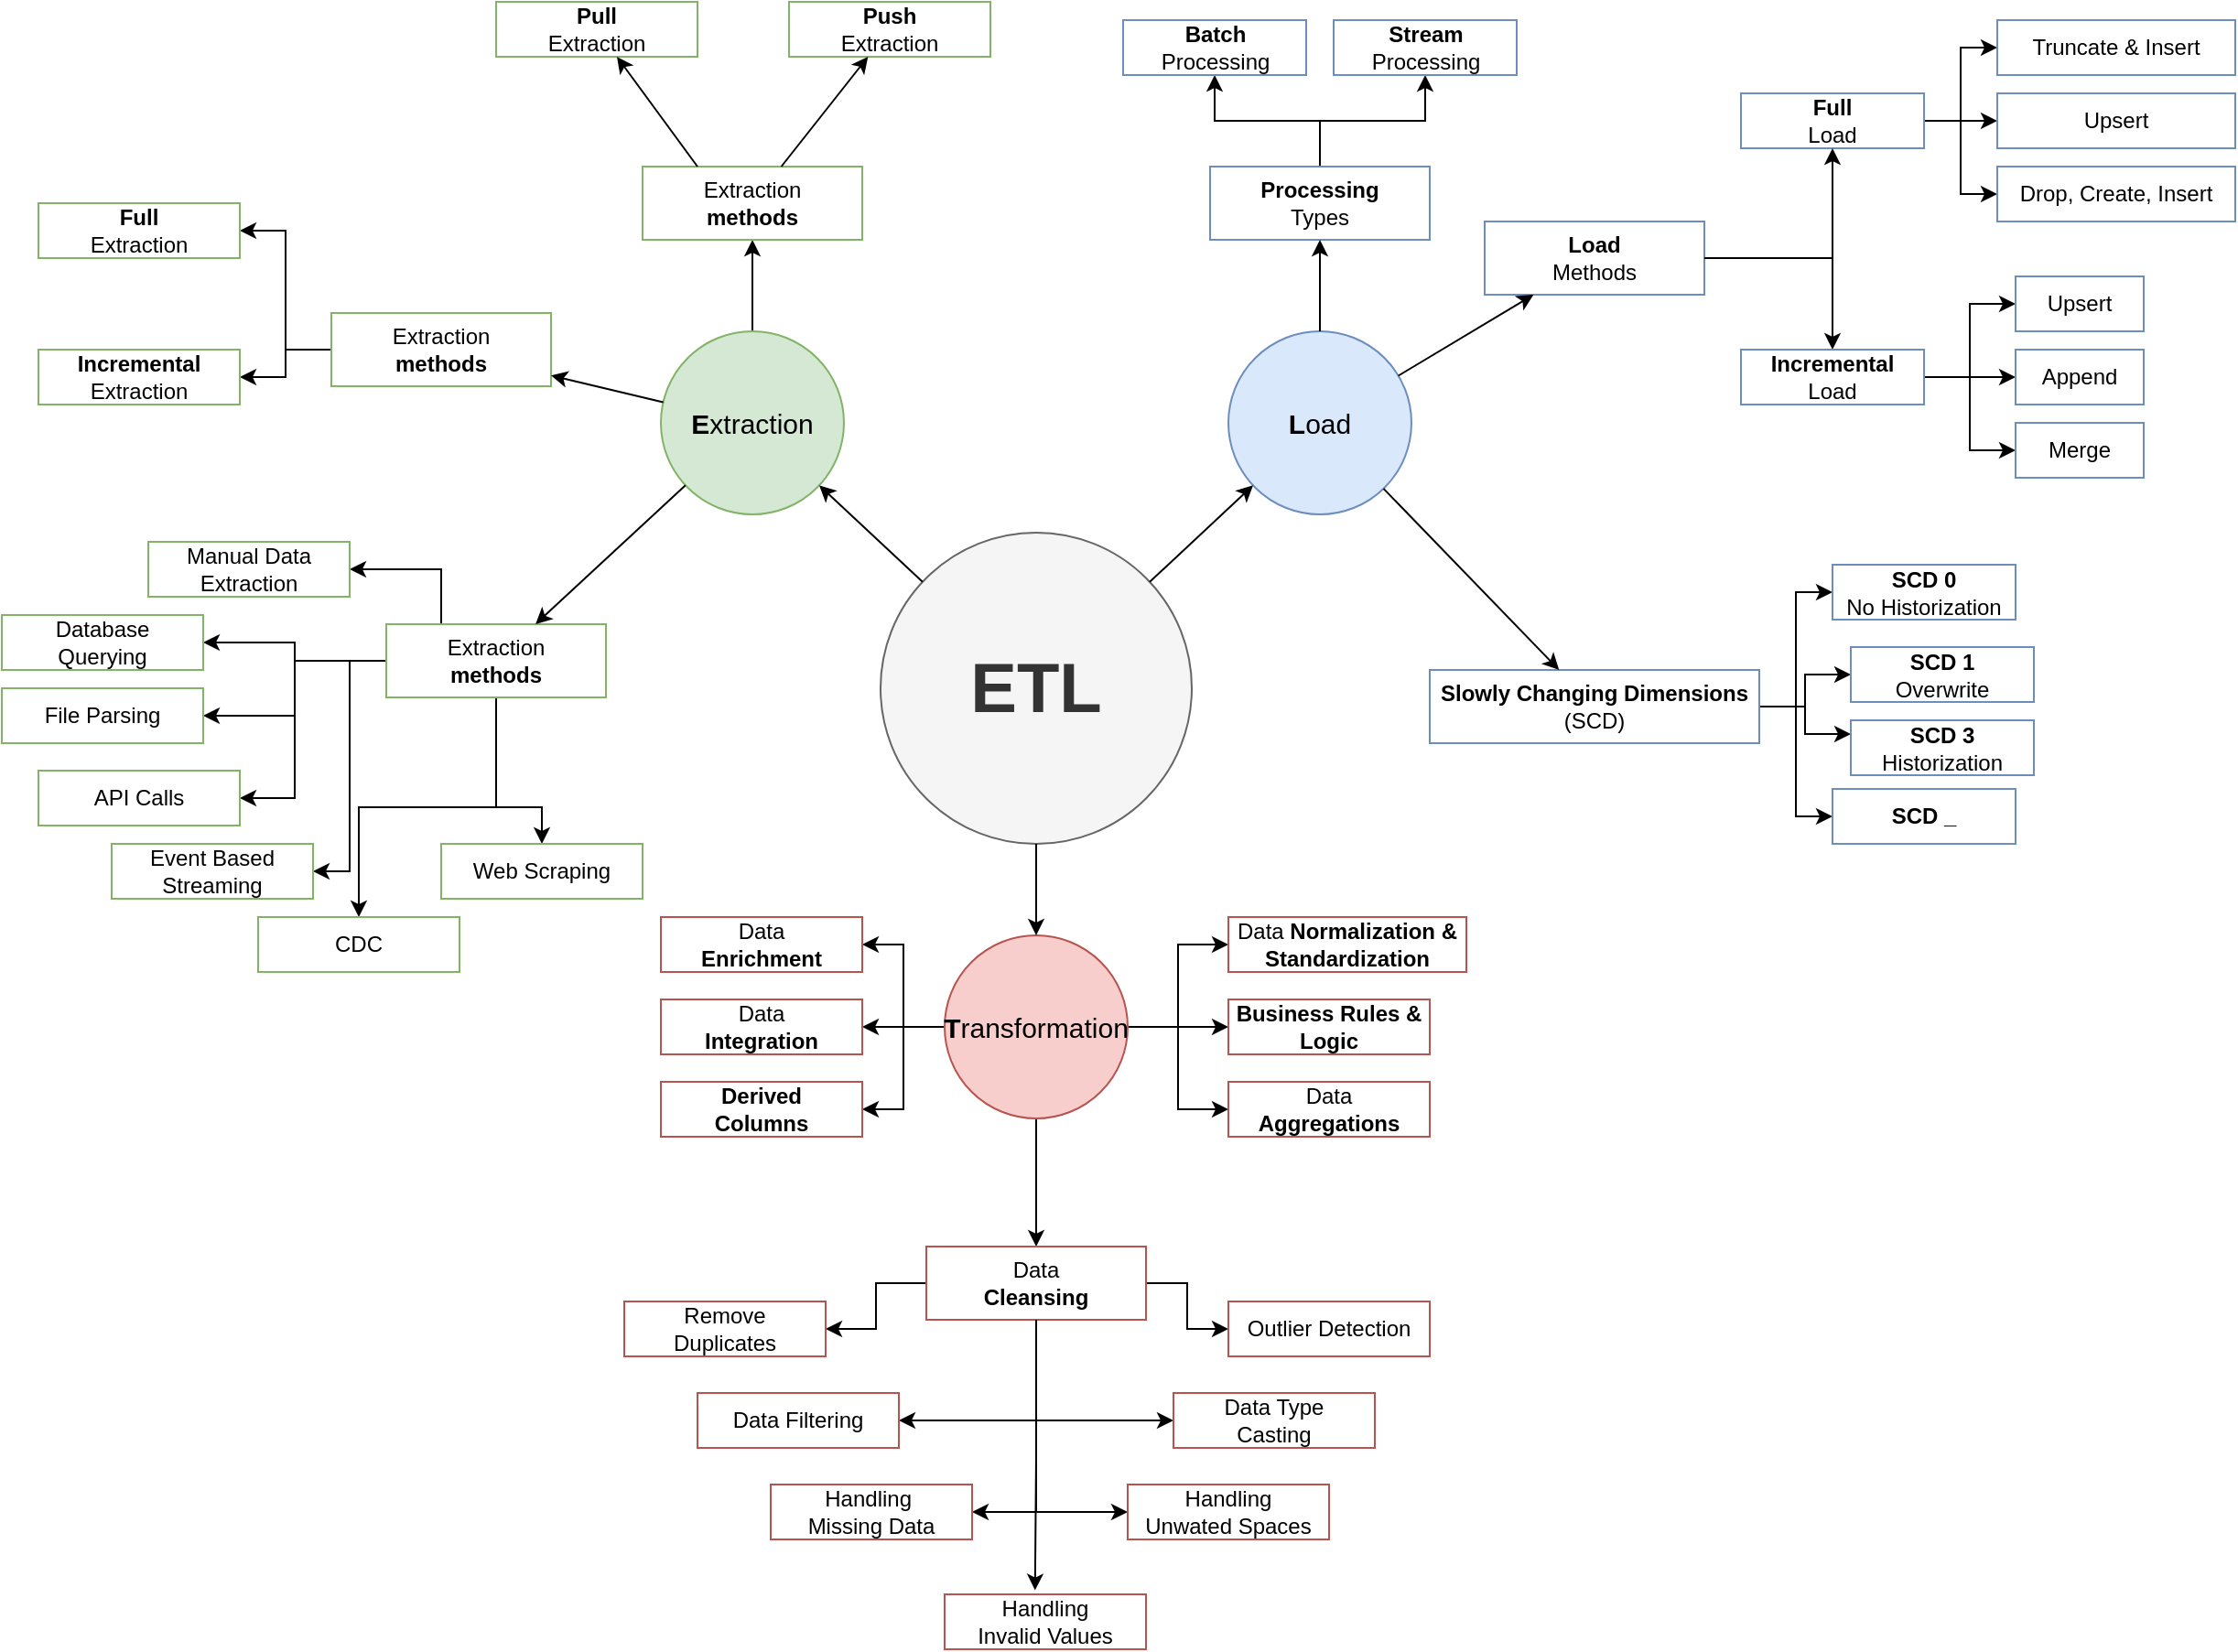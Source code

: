 <mxfile version="27.0.9">
  <diagram name="Page-1" id="vO2UfA8msevBTU9LR57p">
    <mxGraphModel dx="1888" dy="786" grid="1" gridSize="10" guides="1" tooltips="1" connect="1" arrows="1" fold="1" page="1" pageScale="1" pageWidth="850" pageHeight="1100" math="0" shadow="0">
      <root>
        <mxCell id="0" />
        <mxCell id="1" parent="0" />
        <mxCell id="XR7aPpYDGS7M4t7vBmlJ-1" value="&lt;b&gt;&lt;font style=&quot;font-size: 38px;&quot;&gt;ETL&lt;/font&gt;&lt;/b&gt;" style="ellipse;whiteSpace=wrap;html=1;aspect=fixed;fillColor=#f5f5f5;fontColor=#333333;strokeColor=#666666;" vertex="1" parent="1">
          <mxGeometry x="340" y="300" width="170" height="170" as="geometry" />
        </mxCell>
        <mxCell id="XR7aPpYDGS7M4t7vBmlJ-54" style="edgeStyle=orthogonalEdgeStyle;rounded=0;orthogonalLoop=1;jettySize=auto;html=1;entryX=0.5;entryY=1;entryDx=0;entryDy=0;" edge="1" parent="1" source="XR7aPpYDGS7M4t7vBmlJ-2" target="XR7aPpYDGS7M4t7vBmlJ-5">
          <mxGeometry relative="1" as="geometry" />
        </mxCell>
        <mxCell id="XR7aPpYDGS7M4t7vBmlJ-2" value="&lt;font style=&quot;font-size: 15px;&quot;&gt;&lt;b&gt;E&lt;/b&gt;xtraction&lt;/font&gt;" style="ellipse;whiteSpace=wrap;html=1;aspect=fixed;fillColor=#d5e8d4;strokeColor=#82b366;" vertex="1" parent="1">
          <mxGeometry x="220" y="190" width="100" height="100" as="geometry" />
        </mxCell>
        <mxCell id="XR7aPpYDGS7M4t7vBmlJ-3" value="&lt;span style=&quot;font-size: 15px;&quot;&gt;&lt;b&gt;L&lt;/b&gt;oad&lt;/span&gt;" style="ellipse;whiteSpace=wrap;html=1;aspect=fixed;fillColor=#dae8fc;strokeColor=#6c8ebf;" vertex="1" parent="1">
          <mxGeometry x="530" y="190" width="100" height="100" as="geometry" />
        </mxCell>
        <mxCell id="XR7aPpYDGS7M4t7vBmlJ-63" style="edgeStyle=orthogonalEdgeStyle;rounded=0;orthogonalLoop=1;jettySize=auto;html=1;exitX=0.5;exitY=1;exitDx=0;exitDy=0;" edge="1" parent="1" source="XR7aPpYDGS7M4t7vBmlJ-4" target="XR7aPpYDGS7M4t7vBmlJ-20">
          <mxGeometry relative="1" as="geometry" />
        </mxCell>
        <mxCell id="XR7aPpYDGS7M4t7vBmlJ-77" style="edgeStyle=orthogonalEdgeStyle;rounded=0;orthogonalLoop=1;jettySize=auto;html=1;" edge="1" parent="1" source="XR7aPpYDGS7M4t7vBmlJ-4" target="XR7aPpYDGS7M4t7vBmlJ-21">
          <mxGeometry relative="1" as="geometry" />
        </mxCell>
        <mxCell id="XR7aPpYDGS7M4t7vBmlJ-78" style="edgeStyle=orthogonalEdgeStyle;rounded=0;orthogonalLoop=1;jettySize=auto;html=1;" edge="1" parent="1" source="XR7aPpYDGS7M4t7vBmlJ-4" target="XR7aPpYDGS7M4t7vBmlJ-22">
          <mxGeometry relative="1" as="geometry" />
        </mxCell>
        <mxCell id="XR7aPpYDGS7M4t7vBmlJ-79" style="edgeStyle=orthogonalEdgeStyle;rounded=0;orthogonalLoop=1;jettySize=auto;html=1;" edge="1" parent="1" source="XR7aPpYDGS7M4t7vBmlJ-4" target="XR7aPpYDGS7M4t7vBmlJ-23">
          <mxGeometry relative="1" as="geometry" />
        </mxCell>
        <mxCell id="XR7aPpYDGS7M4t7vBmlJ-80" style="edgeStyle=orthogonalEdgeStyle;rounded=0;orthogonalLoop=1;jettySize=auto;html=1;" edge="1" parent="1" source="XR7aPpYDGS7M4t7vBmlJ-4" target="XR7aPpYDGS7M4t7vBmlJ-24">
          <mxGeometry relative="1" as="geometry" />
        </mxCell>
        <mxCell id="XR7aPpYDGS7M4t7vBmlJ-81" style="edgeStyle=orthogonalEdgeStyle;rounded=0;orthogonalLoop=1;jettySize=auto;html=1;entryX=0;entryY=0.5;entryDx=0;entryDy=0;" edge="1" parent="1" source="XR7aPpYDGS7M4t7vBmlJ-4" target="XR7aPpYDGS7M4t7vBmlJ-25">
          <mxGeometry relative="1" as="geometry" />
        </mxCell>
        <mxCell id="XR7aPpYDGS7M4t7vBmlJ-82" style="edgeStyle=orthogonalEdgeStyle;rounded=0;orthogonalLoop=1;jettySize=auto;html=1;" edge="1" parent="1" source="XR7aPpYDGS7M4t7vBmlJ-4" target="XR7aPpYDGS7M4t7vBmlJ-26">
          <mxGeometry relative="1" as="geometry" />
        </mxCell>
        <mxCell id="XR7aPpYDGS7M4t7vBmlJ-4" value="&lt;span style=&quot;font-size: 15px;&quot;&gt;&lt;b&gt;T&lt;/b&gt;ransformation&lt;/span&gt;" style="ellipse;whiteSpace=wrap;html=1;aspect=fixed;fillColor=#f8cecc;strokeColor=#b85450;" vertex="1" parent="1">
          <mxGeometry x="375" y="520" width="100" height="100" as="geometry" />
        </mxCell>
        <mxCell id="XR7aPpYDGS7M4t7vBmlJ-5" value="Extraction&lt;div&gt;&lt;b&gt;methods&lt;/b&gt;&lt;/div&gt;" style="rounded=0;whiteSpace=wrap;html=1;fillColor=none;strokeColor=#82b366;" vertex="1" parent="1">
          <mxGeometry x="210" y="100" width="120" height="40" as="geometry" />
        </mxCell>
        <mxCell id="XR7aPpYDGS7M4t7vBmlJ-7" value="&lt;b&gt;Pull&lt;/b&gt;&lt;br&gt;&lt;div&gt;Extraction&lt;/div&gt;" style="rounded=0;whiteSpace=wrap;html=1;fillColor=none;strokeColor=#82b366;" vertex="1" parent="1">
          <mxGeometry x="130" y="10" width="110" height="30" as="geometry" />
        </mxCell>
        <mxCell id="XR7aPpYDGS7M4t7vBmlJ-8" value="&lt;b&gt;Push&lt;/b&gt;&lt;div&gt;Extraction&lt;/div&gt;" style="rounded=0;whiteSpace=wrap;html=1;fillColor=none;strokeColor=#82b366;" vertex="1" parent="1">
          <mxGeometry x="290" y="10" width="110" height="30" as="geometry" />
        </mxCell>
        <mxCell id="XR7aPpYDGS7M4t7vBmlJ-65" style="edgeStyle=orthogonalEdgeStyle;rounded=0;orthogonalLoop=1;jettySize=auto;html=1;entryX=1;entryY=0.5;entryDx=0;entryDy=0;" edge="1" parent="1" source="XR7aPpYDGS7M4t7vBmlJ-9" target="XR7aPpYDGS7M4t7vBmlJ-11">
          <mxGeometry relative="1" as="geometry" />
        </mxCell>
        <mxCell id="XR7aPpYDGS7M4t7vBmlJ-66" style="edgeStyle=orthogonalEdgeStyle;rounded=0;orthogonalLoop=1;jettySize=auto;html=1;" edge="1" parent="1" source="XR7aPpYDGS7M4t7vBmlJ-9" target="XR7aPpYDGS7M4t7vBmlJ-12">
          <mxGeometry relative="1" as="geometry" />
        </mxCell>
        <mxCell id="XR7aPpYDGS7M4t7vBmlJ-9" value="Extraction&lt;div&gt;&lt;b&gt;methods&lt;/b&gt;&lt;/div&gt;" style="rounded=0;whiteSpace=wrap;html=1;fillColor=none;strokeColor=#82b366;" vertex="1" parent="1">
          <mxGeometry x="40" y="180" width="120" height="40" as="geometry" />
        </mxCell>
        <mxCell id="XR7aPpYDGS7M4t7vBmlJ-69" style="edgeStyle=orthogonalEdgeStyle;rounded=0;orthogonalLoop=1;jettySize=auto;html=1;exitX=0.25;exitY=0;exitDx=0;exitDy=0;entryX=1;entryY=0.5;entryDx=0;entryDy=0;" edge="1" parent="1" source="XR7aPpYDGS7M4t7vBmlJ-10" target="XR7aPpYDGS7M4t7vBmlJ-13">
          <mxGeometry relative="1" as="geometry" />
        </mxCell>
        <mxCell id="XR7aPpYDGS7M4t7vBmlJ-71" style="edgeStyle=orthogonalEdgeStyle;rounded=0;orthogonalLoop=1;jettySize=auto;html=1;" edge="1" parent="1" source="XR7aPpYDGS7M4t7vBmlJ-10" target="XR7aPpYDGS7M4t7vBmlJ-14">
          <mxGeometry relative="1" as="geometry" />
        </mxCell>
        <mxCell id="XR7aPpYDGS7M4t7vBmlJ-72" style="edgeStyle=orthogonalEdgeStyle;rounded=0;orthogonalLoop=1;jettySize=auto;html=1;entryX=1;entryY=0.5;entryDx=0;entryDy=0;" edge="1" parent="1" source="XR7aPpYDGS7M4t7vBmlJ-10" target="XR7aPpYDGS7M4t7vBmlJ-15">
          <mxGeometry relative="1" as="geometry" />
        </mxCell>
        <mxCell id="XR7aPpYDGS7M4t7vBmlJ-73" style="edgeStyle=orthogonalEdgeStyle;rounded=0;orthogonalLoop=1;jettySize=auto;html=1;entryX=1;entryY=0.5;entryDx=0;entryDy=0;" edge="1" parent="1" source="XR7aPpYDGS7M4t7vBmlJ-10" target="XR7aPpYDGS7M4t7vBmlJ-16">
          <mxGeometry relative="1" as="geometry">
            <Array as="points">
              <mxPoint x="20" y="370" />
              <mxPoint x="20" y="445" />
            </Array>
          </mxGeometry>
        </mxCell>
        <mxCell id="XR7aPpYDGS7M4t7vBmlJ-74" style="edgeStyle=orthogonalEdgeStyle;rounded=0;orthogonalLoop=1;jettySize=auto;html=1;entryX=1;entryY=0.5;entryDx=0;entryDy=0;" edge="1" parent="1" source="XR7aPpYDGS7M4t7vBmlJ-10" target="XR7aPpYDGS7M4t7vBmlJ-17">
          <mxGeometry relative="1" as="geometry" />
        </mxCell>
        <mxCell id="XR7aPpYDGS7M4t7vBmlJ-75" style="edgeStyle=orthogonalEdgeStyle;rounded=0;orthogonalLoop=1;jettySize=auto;html=1;" edge="1" parent="1" source="XR7aPpYDGS7M4t7vBmlJ-10" target="XR7aPpYDGS7M4t7vBmlJ-18">
          <mxGeometry relative="1" as="geometry" />
        </mxCell>
        <mxCell id="XR7aPpYDGS7M4t7vBmlJ-76" style="edgeStyle=orthogonalEdgeStyle;rounded=0;orthogonalLoop=1;jettySize=auto;html=1;" edge="1" parent="1" source="XR7aPpYDGS7M4t7vBmlJ-10" target="XR7aPpYDGS7M4t7vBmlJ-19">
          <mxGeometry relative="1" as="geometry">
            <Array as="points">
              <mxPoint x="130" y="450" />
              <mxPoint x="155" y="450" />
            </Array>
          </mxGeometry>
        </mxCell>
        <mxCell id="XR7aPpYDGS7M4t7vBmlJ-10" value="Extraction&lt;div&gt;&lt;b&gt;methods&lt;/b&gt;&lt;/div&gt;" style="rounded=0;whiteSpace=wrap;html=1;fillColor=none;strokeColor=#82b366;" vertex="1" parent="1">
          <mxGeometry x="70" y="350" width="120" height="40" as="geometry" />
        </mxCell>
        <mxCell id="XR7aPpYDGS7M4t7vBmlJ-11" value="&lt;b&gt;Full&lt;/b&gt;&lt;br&gt;&lt;div&gt;Extraction&lt;/div&gt;" style="rounded=0;whiteSpace=wrap;html=1;fillColor=none;strokeColor=#82b366;" vertex="1" parent="1">
          <mxGeometry x="-120" y="120" width="110" height="30" as="geometry" />
        </mxCell>
        <mxCell id="XR7aPpYDGS7M4t7vBmlJ-12" value="&lt;b&gt;Incremental&lt;/b&gt;&lt;br&gt;&lt;div&gt;Extraction&lt;/div&gt;" style="rounded=0;whiteSpace=wrap;html=1;fillColor=none;strokeColor=#82b366;" vertex="1" parent="1">
          <mxGeometry x="-120" y="200" width="110" height="30" as="geometry" />
        </mxCell>
        <mxCell id="XR7aPpYDGS7M4t7vBmlJ-13" value="Manual Data&lt;div&gt;Extraction&lt;/div&gt;" style="rounded=0;whiteSpace=wrap;html=1;fillColor=none;strokeColor=#82b366;" vertex="1" parent="1">
          <mxGeometry x="-60" y="305" width="110" height="30" as="geometry" />
        </mxCell>
        <mxCell id="XR7aPpYDGS7M4t7vBmlJ-14" value="Database&lt;div&gt;Querying&lt;/div&gt;" style="rounded=0;whiteSpace=wrap;html=1;fillColor=none;strokeColor=#82b366;" vertex="1" parent="1">
          <mxGeometry x="-140" y="345" width="110" height="30" as="geometry" />
        </mxCell>
        <mxCell id="XR7aPpYDGS7M4t7vBmlJ-15" value="File Parsing" style="rounded=0;whiteSpace=wrap;html=1;fillColor=none;strokeColor=#82b366;" vertex="1" parent="1">
          <mxGeometry x="-140" y="385" width="110" height="30" as="geometry" />
        </mxCell>
        <mxCell id="XR7aPpYDGS7M4t7vBmlJ-16" value="API Calls" style="rounded=0;whiteSpace=wrap;html=1;fillColor=none;strokeColor=#82b366;" vertex="1" parent="1">
          <mxGeometry x="-120" y="430" width="110" height="30" as="geometry" />
        </mxCell>
        <mxCell id="XR7aPpYDGS7M4t7vBmlJ-17" value="Event Based&lt;div&gt;Streaming&lt;/div&gt;" style="rounded=0;whiteSpace=wrap;html=1;fillColor=none;strokeColor=#82b366;" vertex="1" parent="1">
          <mxGeometry x="-80" y="470" width="110" height="30" as="geometry" />
        </mxCell>
        <mxCell id="XR7aPpYDGS7M4t7vBmlJ-18" value="CDC" style="rounded=0;whiteSpace=wrap;html=1;fillColor=none;strokeColor=#82b366;" vertex="1" parent="1">
          <mxGeometry y="510" width="110" height="30" as="geometry" />
        </mxCell>
        <mxCell id="XR7aPpYDGS7M4t7vBmlJ-19" value="Web Scraping" style="rounded=0;whiteSpace=wrap;html=1;fillColor=none;strokeColor=#82b366;" vertex="1" parent="1">
          <mxGeometry x="100" y="470" width="110" height="30" as="geometry" />
        </mxCell>
        <mxCell id="XR7aPpYDGS7M4t7vBmlJ-83" style="edgeStyle=orthogonalEdgeStyle;rounded=0;orthogonalLoop=1;jettySize=auto;html=1;" edge="1" parent="1" source="XR7aPpYDGS7M4t7vBmlJ-20" target="XR7aPpYDGS7M4t7vBmlJ-27">
          <mxGeometry relative="1" as="geometry" />
        </mxCell>
        <mxCell id="XR7aPpYDGS7M4t7vBmlJ-84" style="edgeStyle=orthogonalEdgeStyle;rounded=0;orthogonalLoop=1;jettySize=auto;html=1;" edge="1" parent="1" source="XR7aPpYDGS7M4t7vBmlJ-20" target="XR7aPpYDGS7M4t7vBmlJ-33">
          <mxGeometry relative="1" as="geometry" />
        </mxCell>
        <mxCell id="XR7aPpYDGS7M4t7vBmlJ-85" style="edgeStyle=orthogonalEdgeStyle;rounded=0;orthogonalLoop=1;jettySize=auto;html=1;entryX=1;entryY=0.5;entryDx=0;entryDy=0;" edge="1" parent="1" source="XR7aPpYDGS7M4t7vBmlJ-20" target="XR7aPpYDGS7M4t7vBmlJ-28">
          <mxGeometry relative="1" as="geometry">
            <Array as="points">
              <mxPoint x="425" y="785" />
            </Array>
          </mxGeometry>
        </mxCell>
        <mxCell id="XR7aPpYDGS7M4t7vBmlJ-86" style="edgeStyle=orthogonalEdgeStyle;rounded=0;orthogonalLoop=1;jettySize=auto;html=1;entryX=1;entryY=0.5;entryDx=0;entryDy=0;" edge="1" parent="1" source="XR7aPpYDGS7M4t7vBmlJ-20" target="XR7aPpYDGS7M4t7vBmlJ-29">
          <mxGeometry relative="1" as="geometry" />
        </mxCell>
        <mxCell id="XR7aPpYDGS7M4t7vBmlJ-88" style="edgeStyle=orthogonalEdgeStyle;rounded=0;orthogonalLoop=1;jettySize=auto;html=1;entryX=0;entryY=0.5;entryDx=0;entryDy=0;" edge="1" parent="1" source="XR7aPpYDGS7M4t7vBmlJ-20" target="XR7aPpYDGS7M4t7vBmlJ-31">
          <mxGeometry relative="1" as="geometry" />
        </mxCell>
        <mxCell id="XR7aPpYDGS7M4t7vBmlJ-89" style="edgeStyle=orthogonalEdgeStyle;rounded=0;orthogonalLoop=1;jettySize=auto;html=1;entryX=0;entryY=0.5;entryDx=0;entryDy=0;" edge="1" parent="1" source="XR7aPpYDGS7M4t7vBmlJ-20" target="XR7aPpYDGS7M4t7vBmlJ-32">
          <mxGeometry relative="1" as="geometry">
            <Array as="points">
              <mxPoint x="425" y="785" />
            </Array>
          </mxGeometry>
        </mxCell>
        <mxCell id="XR7aPpYDGS7M4t7vBmlJ-20" value="Data&lt;div&gt;&lt;b&gt;Cleansing&lt;/b&gt;&lt;/div&gt;" style="rounded=0;whiteSpace=wrap;html=1;fillColor=none;strokeColor=#b85450;" vertex="1" parent="1">
          <mxGeometry x="365" y="690" width="120" height="40" as="geometry" />
        </mxCell>
        <mxCell id="XR7aPpYDGS7M4t7vBmlJ-21" value="Data&lt;div&gt;&lt;b&gt;Enrichment&lt;/b&gt;&lt;/div&gt;" style="rounded=0;whiteSpace=wrap;html=1;fillColor=none;strokeColor=#b85450;" vertex="1" parent="1">
          <mxGeometry x="220" y="510" width="110" height="30" as="geometry" />
        </mxCell>
        <mxCell id="XR7aPpYDGS7M4t7vBmlJ-22" value="Data&lt;div&gt;&lt;b&gt;Integration&lt;/b&gt;&lt;/div&gt;" style="rounded=0;whiteSpace=wrap;html=1;fillColor=none;strokeColor=#b85450;" vertex="1" parent="1">
          <mxGeometry x="220" y="555" width="110" height="30" as="geometry" />
        </mxCell>
        <mxCell id="XR7aPpYDGS7M4t7vBmlJ-23" value="&lt;b&gt;Derived&lt;/b&gt;&lt;div&gt;&lt;b&gt;Columns&lt;/b&gt;&lt;/div&gt;" style="rounded=0;whiteSpace=wrap;html=1;fillColor=none;strokeColor=#b85450;" vertex="1" parent="1">
          <mxGeometry x="220" y="600" width="110" height="30" as="geometry" />
        </mxCell>
        <mxCell id="XR7aPpYDGS7M4t7vBmlJ-24" value="Data &lt;b&gt;Normalization &amp;amp; Standardization&lt;/b&gt;" style="rounded=0;whiteSpace=wrap;html=1;fillColor=none;strokeColor=#b85450;" vertex="1" parent="1">
          <mxGeometry x="530" y="510" width="130" height="30" as="geometry" />
        </mxCell>
        <mxCell id="XR7aPpYDGS7M4t7vBmlJ-25" value="Business Rules &amp;amp; Logic" style="rounded=0;whiteSpace=wrap;html=1;fillColor=none;strokeColor=#b85450;fontStyle=1" vertex="1" parent="1">
          <mxGeometry x="530" y="555" width="110" height="30" as="geometry" />
        </mxCell>
        <mxCell id="XR7aPpYDGS7M4t7vBmlJ-26" value="Data&lt;div&gt;&lt;b&gt;Aggregations&lt;/b&gt;&lt;/div&gt;" style="rounded=0;whiteSpace=wrap;html=1;fillColor=none;strokeColor=#b85450;" vertex="1" parent="1">
          <mxGeometry x="530" y="600" width="110" height="30" as="geometry" />
        </mxCell>
        <mxCell id="XR7aPpYDGS7M4t7vBmlJ-27" value="Remove&lt;div&gt;Duplicates&lt;/div&gt;" style="rounded=0;whiteSpace=wrap;html=1;fillColor=none;strokeColor=#b85450;" vertex="1" parent="1">
          <mxGeometry x="200" y="720" width="110" height="30" as="geometry" />
        </mxCell>
        <mxCell id="XR7aPpYDGS7M4t7vBmlJ-28" value="Data Filtering" style="rounded=0;whiteSpace=wrap;html=1;fillColor=none;strokeColor=#b85450;" vertex="1" parent="1">
          <mxGeometry x="240" y="770" width="110" height="30" as="geometry" />
        </mxCell>
        <mxCell id="XR7aPpYDGS7M4t7vBmlJ-29" value="Handling&amp;nbsp;&lt;div&gt;Missing Data&lt;/div&gt;" style="rounded=0;whiteSpace=wrap;html=1;fillColor=none;strokeColor=#b85450;" vertex="1" parent="1">
          <mxGeometry x="280" y="820" width="110" height="30" as="geometry" />
        </mxCell>
        <mxCell id="XR7aPpYDGS7M4t7vBmlJ-30" value="Handling&lt;div&gt;Invalid Values&lt;/div&gt;" style="rounded=0;whiteSpace=wrap;html=1;fillColor=none;strokeColor=#b85450;" vertex="1" parent="1">
          <mxGeometry x="375" y="880" width="110" height="30" as="geometry" />
        </mxCell>
        <mxCell id="XR7aPpYDGS7M4t7vBmlJ-31" value="Handling&lt;div&gt;Unwated Spaces&lt;/div&gt;" style="rounded=0;whiteSpace=wrap;html=1;fillColor=none;strokeColor=#b85450;" vertex="1" parent="1">
          <mxGeometry x="475" y="820" width="110" height="30" as="geometry" />
        </mxCell>
        <mxCell id="XR7aPpYDGS7M4t7vBmlJ-32" value="Data Type&lt;div&gt;Casting&lt;/div&gt;" style="rounded=0;whiteSpace=wrap;html=1;fillColor=none;strokeColor=#b85450;" vertex="1" parent="1">
          <mxGeometry x="500" y="770" width="110" height="30" as="geometry" />
        </mxCell>
        <mxCell id="XR7aPpYDGS7M4t7vBmlJ-33" value="Outlier Detection" style="rounded=0;whiteSpace=wrap;html=1;fillColor=none;strokeColor=#b85450;" vertex="1" parent="1">
          <mxGeometry x="530" y="720" width="110" height="30" as="geometry" />
        </mxCell>
        <mxCell id="XR7aPpYDGS7M4t7vBmlJ-93" style="edgeStyle=orthogonalEdgeStyle;rounded=0;orthogonalLoop=1;jettySize=auto;html=1;" edge="1" parent="1" source="XR7aPpYDGS7M4t7vBmlJ-34" target="XR7aPpYDGS7M4t7vBmlJ-37">
          <mxGeometry relative="1" as="geometry" />
        </mxCell>
        <mxCell id="XR7aPpYDGS7M4t7vBmlJ-94" style="edgeStyle=orthogonalEdgeStyle;rounded=0;orthogonalLoop=1;jettySize=auto;html=1;" edge="1" parent="1" source="XR7aPpYDGS7M4t7vBmlJ-34" target="XR7aPpYDGS7M4t7vBmlJ-38">
          <mxGeometry relative="1" as="geometry" />
        </mxCell>
        <mxCell id="XR7aPpYDGS7M4t7vBmlJ-34" value="&lt;b&gt;Processing&lt;/b&gt;&lt;div&gt;Types&lt;/div&gt;" style="rounded=0;whiteSpace=wrap;html=1;fillColor=none;strokeColor=#6c8ebf;" vertex="1" parent="1">
          <mxGeometry x="520" y="100" width="120" height="40" as="geometry" />
        </mxCell>
        <mxCell id="XR7aPpYDGS7M4t7vBmlJ-96" style="edgeStyle=orthogonalEdgeStyle;rounded=0;orthogonalLoop=1;jettySize=auto;html=1;" edge="1" parent="1" source="XR7aPpYDGS7M4t7vBmlJ-35" target="XR7aPpYDGS7M4t7vBmlJ-40">
          <mxGeometry relative="1" as="geometry" />
        </mxCell>
        <mxCell id="XR7aPpYDGS7M4t7vBmlJ-35" value="&lt;b&gt;Load&lt;/b&gt;&lt;div&gt;Methods&lt;/div&gt;" style="rounded=0;whiteSpace=wrap;html=1;fillColor=none;strokeColor=#6c8ebf;" vertex="1" parent="1">
          <mxGeometry x="670" y="130" width="120" height="40" as="geometry" />
        </mxCell>
        <mxCell id="XR7aPpYDGS7M4t7vBmlJ-107" style="edgeStyle=orthogonalEdgeStyle;rounded=0;orthogonalLoop=1;jettySize=auto;html=1;entryX=0;entryY=0.5;entryDx=0;entryDy=0;" edge="1" parent="1" source="XR7aPpYDGS7M4t7vBmlJ-36" target="XR7aPpYDGS7M4t7vBmlJ-47">
          <mxGeometry relative="1" as="geometry" />
        </mxCell>
        <mxCell id="XR7aPpYDGS7M4t7vBmlJ-108" style="edgeStyle=orthogonalEdgeStyle;rounded=0;orthogonalLoop=1;jettySize=auto;html=1;" edge="1" parent="1" source="XR7aPpYDGS7M4t7vBmlJ-36" target="XR7aPpYDGS7M4t7vBmlJ-48">
          <mxGeometry relative="1" as="geometry" />
        </mxCell>
        <mxCell id="XR7aPpYDGS7M4t7vBmlJ-109" style="edgeStyle=orthogonalEdgeStyle;rounded=0;orthogonalLoop=1;jettySize=auto;html=1;entryX=0;entryY=0.25;entryDx=0;entryDy=0;" edge="1" parent="1" source="XR7aPpYDGS7M4t7vBmlJ-36" target="XR7aPpYDGS7M4t7vBmlJ-49">
          <mxGeometry relative="1" as="geometry" />
        </mxCell>
        <mxCell id="XR7aPpYDGS7M4t7vBmlJ-110" style="edgeStyle=orthogonalEdgeStyle;rounded=0;orthogonalLoop=1;jettySize=auto;html=1;entryX=0;entryY=0.5;entryDx=0;entryDy=0;" edge="1" parent="1" source="XR7aPpYDGS7M4t7vBmlJ-36" target="XR7aPpYDGS7M4t7vBmlJ-50">
          <mxGeometry relative="1" as="geometry" />
        </mxCell>
        <mxCell id="XR7aPpYDGS7M4t7vBmlJ-36" value="&lt;b&gt;Slowly Changing Dimensions&lt;/b&gt;&lt;div&gt;(SCD)&lt;/div&gt;" style="rounded=0;whiteSpace=wrap;html=1;fillColor=none;strokeColor=#6c8ebf;" vertex="1" parent="1">
          <mxGeometry x="640" y="375" width="180" height="40" as="geometry" />
        </mxCell>
        <mxCell id="XR7aPpYDGS7M4t7vBmlJ-37" value="&lt;b&gt;Batch&lt;/b&gt;&lt;div&gt;Processing&lt;/div&gt;" style="rounded=0;whiteSpace=wrap;html=1;fillColor=none;strokeColor=#6c8ebf;" vertex="1" parent="1">
          <mxGeometry x="472.5" y="20" width="100" height="30" as="geometry" />
        </mxCell>
        <mxCell id="XR7aPpYDGS7M4t7vBmlJ-38" value="&lt;b&gt;Stream&lt;/b&gt;&lt;div&gt;Processing&lt;/div&gt;" style="rounded=0;whiteSpace=wrap;html=1;fillColor=none;strokeColor=#6c8ebf;" vertex="1" parent="1">
          <mxGeometry x="587.5" y="20" width="100" height="30" as="geometry" />
        </mxCell>
        <mxCell id="XR7aPpYDGS7M4t7vBmlJ-97" style="edgeStyle=orthogonalEdgeStyle;rounded=0;orthogonalLoop=1;jettySize=auto;html=1;entryX=0;entryY=0.5;entryDx=0;entryDy=0;" edge="1" parent="1" source="XR7aPpYDGS7M4t7vBmlJ-39" target="XR7aPpYDGS7M4t7vBmlJ-41">
          <mxGeometry relative="1" as="geometry" />
        </mxCell>
        <mxCell id="XR7aPpYDGS7M4t7vBmlJ-98" style="edgeStyle=orthogonalEdgeStyle;rounded=0;orthogonalLoop=1;jettySize=auto;html=1;entryX=0;entryY=0.5;entryDx=0;entryDy=0;" edge="1" parent="1" source="XR7aPpYDGS7M4t7vBmlJ-39" target="XR7aPpYDGS7M4t7vBmlJ-42">
          <mxGeometry relative="1" as="geometry" />
        </mxCell>
        <mxCell id="XR7aPpYDGS7M4t7vBmlJ-99" style="edgeStyle=orthogonalEdgeStyle;rounded=0;orthogonalLoop=1;jettySize=auto;html=1;entryX=0;entryY=0.5;entryDx=0;entryDy=0;" edge="1" parent="1" source="XR7aPpYDGS7M4t7vBmlJ-39" target="XR7aPpYDGS7M4t7vBmlJ-43">
          <mxGeometry relative="1" as="geometry" />
        </mxCell>
        <mxCell id="XR7aPpYDGS7M4t7vBmlJ-39" value="&lt;b&gt;Full&lt;/b&gt;&lt;br&gt;&lt;div&gt;Load&lt;/div&gt;" style="rounded=0;whiteSpace=wrap;html=1;fillColor=none;strokeColor=#6c8ebf;" vertex="1" parent="1">
          <mxGeometry x="810" y="60" width="100" height="30" as="geometry" />
        </mxCell>
        <mxCell id="XR7aPpYDGS7M4t7vBmlJ-104" style="edgeStyle=orthogonalEdgeStyle;rounded=0;orthogonalLoop=1;jettySize=auto;html=1;entryX=0;entryY=0.5;entryDx=0;entryDy=0;" edge="1" parent="1" source="XR7aPpYDGS7M4t7vBmlJ-40" target="XR7aPpYDGS7M4t7vBmlJ-44">
          <mxGeometry relative="1" as="geometry" />
        </mxCell>
        <mxCell id="XR7aPpYDGS7M4t7vBmlJ-105" style="edgeStyle=orthogonalEdgeStyle;rounded=0;orthogonalLoop=1;jettySize=auto;html=1;entryX=0;entryY=0.5;entryDx=0;entryDy=0;" edge="1" parent="1" source="XR7aPpYDGS7M4t7vBmlJ-40" target="XR7aPpYDGS7M4t7vBmlJ-45">
          <mxGeometry relative="1" as="geometry" />
        </mxCell>
        <mxCell id="XR7aPpYDGS7M4t7vBmlJ-106" style="edgeStyle=orthogonalEdgeStyle;rounded=0;orthogonalLoop=1;jettySize=auto;html=1;entryX=0;entryY=0.5;entryDx=0;entryDy=0;" edge="1" parent="1" source="XR7aPpYDGS7M4t7vBmlJ-40" target="XR7aPpYDGS7M4t7vBmlJ-46">
          <mxGeometry relative="1" as="geometry" />
        </mxCell>
        <mxCell id="XR7aPpYDGS7M4t7vBmlJ-40" value="&lt;b&gt;Incremental&lt;/b&gt;&lt;div&gt;Load&lt;/div&gt;" style="rounded=0;whiteSpace=wrap;html=1;fillColor=none;strokeColor=#6c8ebf;" vertex="1" parent="1">
          <mxGeometry x="810" y="200" width="100" height="30" as="geometry" />
        </mxCell>
        <mxCell id="XR7aPpYDGS7M4t7vBmlJ-41" value="Truncate &amp;amp; Insert" style="rounded=0;whiteSpace=wrap;html=1;fillColor=none;strokeColor=#6c8ebf;" vertex="1" parent="1">
          <mxGeometry x="950" y="20" width="130" height="30" as="geometry" />
        </mxCell>
        <mxCell id="XR7aPpYDGS7M4t7vBmlJ-42" value="Upsert" style="rounded=0;whiteSpace=wrap;html=1;fillColor=none;strokeColor=#6c8ebf;" vertex="1" parent="1">
          <mxGeometry x="950" y="60" width="130" height="30" as="geometry" />
        </mxCell>
        <mxCell id="XR7aPpYDGS7M4t7vBmlJ-43" value="Drop, Create, Insert" style="rounded=0;whiteSpace=wrap;html=1;fillColor=none;strokeColor=#6c8ebf;" vertex="1" parent="1">
          <mxGeometry x="950" y="100" width="130" height="30" as="geometry" />
        </mxCell>
        <mxCell id="XR7aPpYDGS7M4t7vBmlJ-44" value="Upsert" style="rounded=0;whiteSpace=wrap;html=1;fillColor=none;strokeColor=#6c8ebf;" vertex="1" parent="1">
          <mxGeometry x="960" y="160" width="70" height="30" as="geometry" />
        </mxCell>
        <mxCell id="XR7aPpYDGS7M4t7vBmlJ-45" value="Append" style="rounded=0;whiteSpace=wrap;html=1;fillColor=none;strokeColor=#6c8ebf;" vertex="1" parent="1">
          <mxGeometry x="960" y="200" width="70" height="30" as="geometry" />
        </mxCell>
        <mxCell id="XR7aPpYDGS7M4t7vBmlJ-46" value="Merge" style="rounded=0;whiteSpace=wrap;html=1;fillColor=none;strokeColor=#6c8ebf;" vertex="1" parent="1">
          <mxGeometry x="960" y="240" width="70" height="30" as="geometry" />
        </mxCell>
        <mxCell id="XR7aPpYDGS7M4t7vBmlJ-47" value="&lt;b&gt;SCD 0&lt;/b&gt;&lt;div&gt;No Historization&lt;/div&gt;" style="rounded=0;whiteSpace=wrap;html=1;fillColor=none;strokeColor=#6c8ebf;" vertex="1" parent="1">
          <mxGeometry x="860" y="317.5" width="100" height="30" as="geometry" />
        </mxCell>
        <mxCell id="XR7aPpYDGS7M4t7vBmlJ-48" value="&lt;b&gt;SCD 1&lt;/b&gt;&lt;br&gt;&lt;div&gt;Overwrite&lt;/div&gt;" style="rounded=0;whiteSpace=wrap;html=1;fillColor=none;strokeColor=#6c8ebf;" vertex="1" parent="1">
          <mxGeometry x="870" y="362.5" width="100" height="30" as="geometry" />
        </mxCell>
        <mxCell id="XR7aPpYDGS7M4t7vBmlJ-49" value="&lt;div&gt;&lt;b&gt;SCD 3&lt;/b&gt;&lt;/div&gt;&lt;div&gt;Historization&lt;/div&gt;" style="rounded=0;whiteSpace=wrap;html=1;fillColor=none;strokeColor=#6c8ebf;" vertex="1" parent="1">
          <mxGeometry x="870" y="402.5" width="100" height="30" as="geometry" />
        </mxCell>
        <mxCell id="XR7aPpYDGS7M4t7vBmlJ-50" value="&lt;b&gt;SCD _&lt;/b&gt;" style="rounded=0;whiteSpace=wrap;html=1;fillColor=none;strokeColor=#6c8ebf;" vertex="1" parent="1">
          <mxGeometry x="860" y="440" width="100" height="30" as="geometry" />
        </mxCell>
        <mxCell id="XR7aPpYDGS7M4t7vBmlJ-51" value="" style="endArrow=classic;html=1;rounded=0;" edge="1" parent="1" source="XR7aPpYDGS7M4t7vBmlJ-1" target="XR7aPpYDGS7M4t7vBmlJ-2">
          <mxGeometry width="50" height="50" relative="1" as="geometry">
            <mxPoint x="340" y="360" as="sourcePoint" />
            <mxPoint x="390" y="310" as="targetPoint" />
          </mxGeometry>
        </mxCell>
        <mxCell id="XR7aPpYDGS7M4t7vBmlJ-52" value="" style="endArrow=classic;html=1;rounded=0;" edge="1" parent="1" source="XR7aPpYDGS7M4t7vBmlJ-1" target="XR7aPpYDGS7M4t7vBmlJ-3">
          <mxGeometry width="50" height="50" relative="1" as="geometry">
            <mxPoint x="557" y="353" as="sourcePoint" />
            <mxPoint x="500" y="300" as="targetPoint" />
          </mxGeometry>
        </mxCell>
        <mxCell id="XR7aPpYDGS7M4t7vBmlJ-53" value="" style="endArrow=classic;html=1;rounded=0;" edge="1" parent="1" source="XR7aPpYDGS7M4t7vBmlJ-1" target="XR7aPpYDGS7M4t7vBmlJ-4">
          <mxGeometry width="50" height="50" relative="1" as="geometry">
            <mxPoint x="497" y="523" as="sourcePoint" />
            <mxPoint x="440" y="470" as="targetPoint" />
          </mxGeometry>
        </mxCell>
        <mxCell id="XR7aPpYDGS7M4t7vBmlJ-57" value="" style="endArrow=classic;html=1;rounded=0;" edge="1" parent="1" source="XR7aPpYDGS7M4t7vBmlJ-5" target="XR7aPpYDGS7M4t7vBmlJ-8">
          <mxGeometry width="50" height="50" relative="1" as="geometry">
            <mxPoint x="367" y="133" as="sourcePoint" />
            <mxPoint x="310" y="80" as="targetPoint" />
          </mxGeometry>
        </mxCell>
        <mxCell id="XR7aPpYDGS7M4t7vBmlJ-58" value="" style="endArrow=classic;html=1;rounded=0;exitX=0.25;exitY=0;exitDx=0;exitDy=0;" edge="1" parent="1" source="XR7aPpYDGS7M4t7vBmlJ-5" target="XR7aPpYDGS7M4t7vBmlJ-7">
          <mxGeometry width="50" height="50" relative="1" as="geometry">
            <mxPoint x="287" y="133" as="sourcePoint" />
            <mxPoint x="230" y="80" as="targetPoint" />
          </mxGeometry>
        </mxCell>
        <mxCell id="XR7aPpYDGS7M4t7vBmlJ-61" value="" style="endArrow=classic;html=1;rounded=0;" edge="1" parent="1" source="XR7aPpYDGS7M4t7vBmlJ-2" target="XR7aPpYDGS7M4t7vBmlJ-9">
          <mxGeometry width="50" height="50" relative="1" as="geometry">
            <mxPoint x="247" y="273" as="sourcePoint" />
            <mxPoint x="190" y="220" as="targetPoint" />
          </mxGeometry>
        </mxCell>
        <mxCell id="XR7aPpYDGS7M4t7vBmlJ-62" value="" style="endArrow=classic;html=1;rounded=0;" edge="1" parent="1" source="XR7aPpYDGS7M4t7vBmlJ-2" target="XR7aPpYDGS7M4t7vBmlJ-10">
          <mxGeometry width="50" height="50" relative="1" as="geometry">
            <mxPoint x="277" y="343" as="sourcePoint" />
            <mxPoint x="220" y="290" as="targetPoint" />
          </mxGeometry>
        </mxCell>
        <mxCell id="XR7aPpYDGS7M4t7vBmlJ-87" style="edgeStyle=orthogonalEdgeStyle;rounded=0;orthogonalLoop=1;jettySize=auto;html=1;entryX=0.449;entryY=-0.073;entryDx=0;entryDy=0;entryPerimeter=0;" edge="1" parent="1" source="XR7aPpYDGS7M4t7vBmlJ-20" target="XR7aPpYDGS7M4t7vBmlJ-30">
          <mxGeometry relative="1" as="geometry" />
        </mxCell>
        <mxCell id="XR7aPpYDGS7M4t7vBmlJ-90" value="" style="endArrow=classic;html=1;rounded=0;" edge="1" parent="1" source="XR7aPpYDGS7M4t7vBmlJ-3" target="XR7aPpYDGS7M4t7vBmlJ-34">
          <mxGeometry width="50" height="50" relative="1" as="geometry">
            <mxPoint x="340" y="360" as="sourcePoint" />
            <mxPoint x="390" y="310" as="targetPoint" />
          </mxGeometry>
        </mxCell>
        <mxCell id="XR7aPpYDGS7M4t7vBmlJ-91" value="" style="endArrow=classic;html=1;rounded=0;" edge="1" parent="1" source="XR7aPpYDGS7M4t7vBmlJ-3" target="XR7aPpYDGS7M4t7vBmlJ-36">
          <mxGeometry width="50" height="50" relative="1" as="geometry">
            <mxPoint x="620" y="270" as="sourcePoint" />
            <mxPoint x="620" y="220" as="targetPoint" />
          </mxGeometry>
        </mxCell>
        <mxCell id="XR7aPpYDGS7M4t7vBmlJ-92" value="" style="endArrow=classic;html=1;rounded=0;" edge="1" parent="1" source="XR7aPpYDGS7M4t7vBmlJ-3" target="XR7aPpYDGS7M4t7vBmlJ-35">
          <mxGeometry width="50" height="50" relative="1" as="geometry">
            <mxPoint x="660" y="260" as="sourcePoint" />
            <mxPoint x="660" y="210" as="targetPoint" />
          </mxGeometry>
        </mxCell>
        <mxCell id="XR7aPpYDGS7M4t7vBmlJ-95" style="edgeStyle=orthogonalEdgeStyle;rounded=0;orthogonalLoop=1;jettySize=auto;html=1;entryX=0.5;entryY=1;entryDx=0;entryDy=0;" edge="1" parent="1" source="XR7aPpYDGS7M4t7vBmlJ-35" target="XR7aPpYDGS7M4t7vBmlJ-39">
          <mxGeometry relative="1" as="geometry">
            <mxPoint x="860" y="110" as="targetPoint" />
          </mxGeometry>
        </mxCell>
      </root>
    </mxGraphModel>
  </diagram>
</mxfile>
